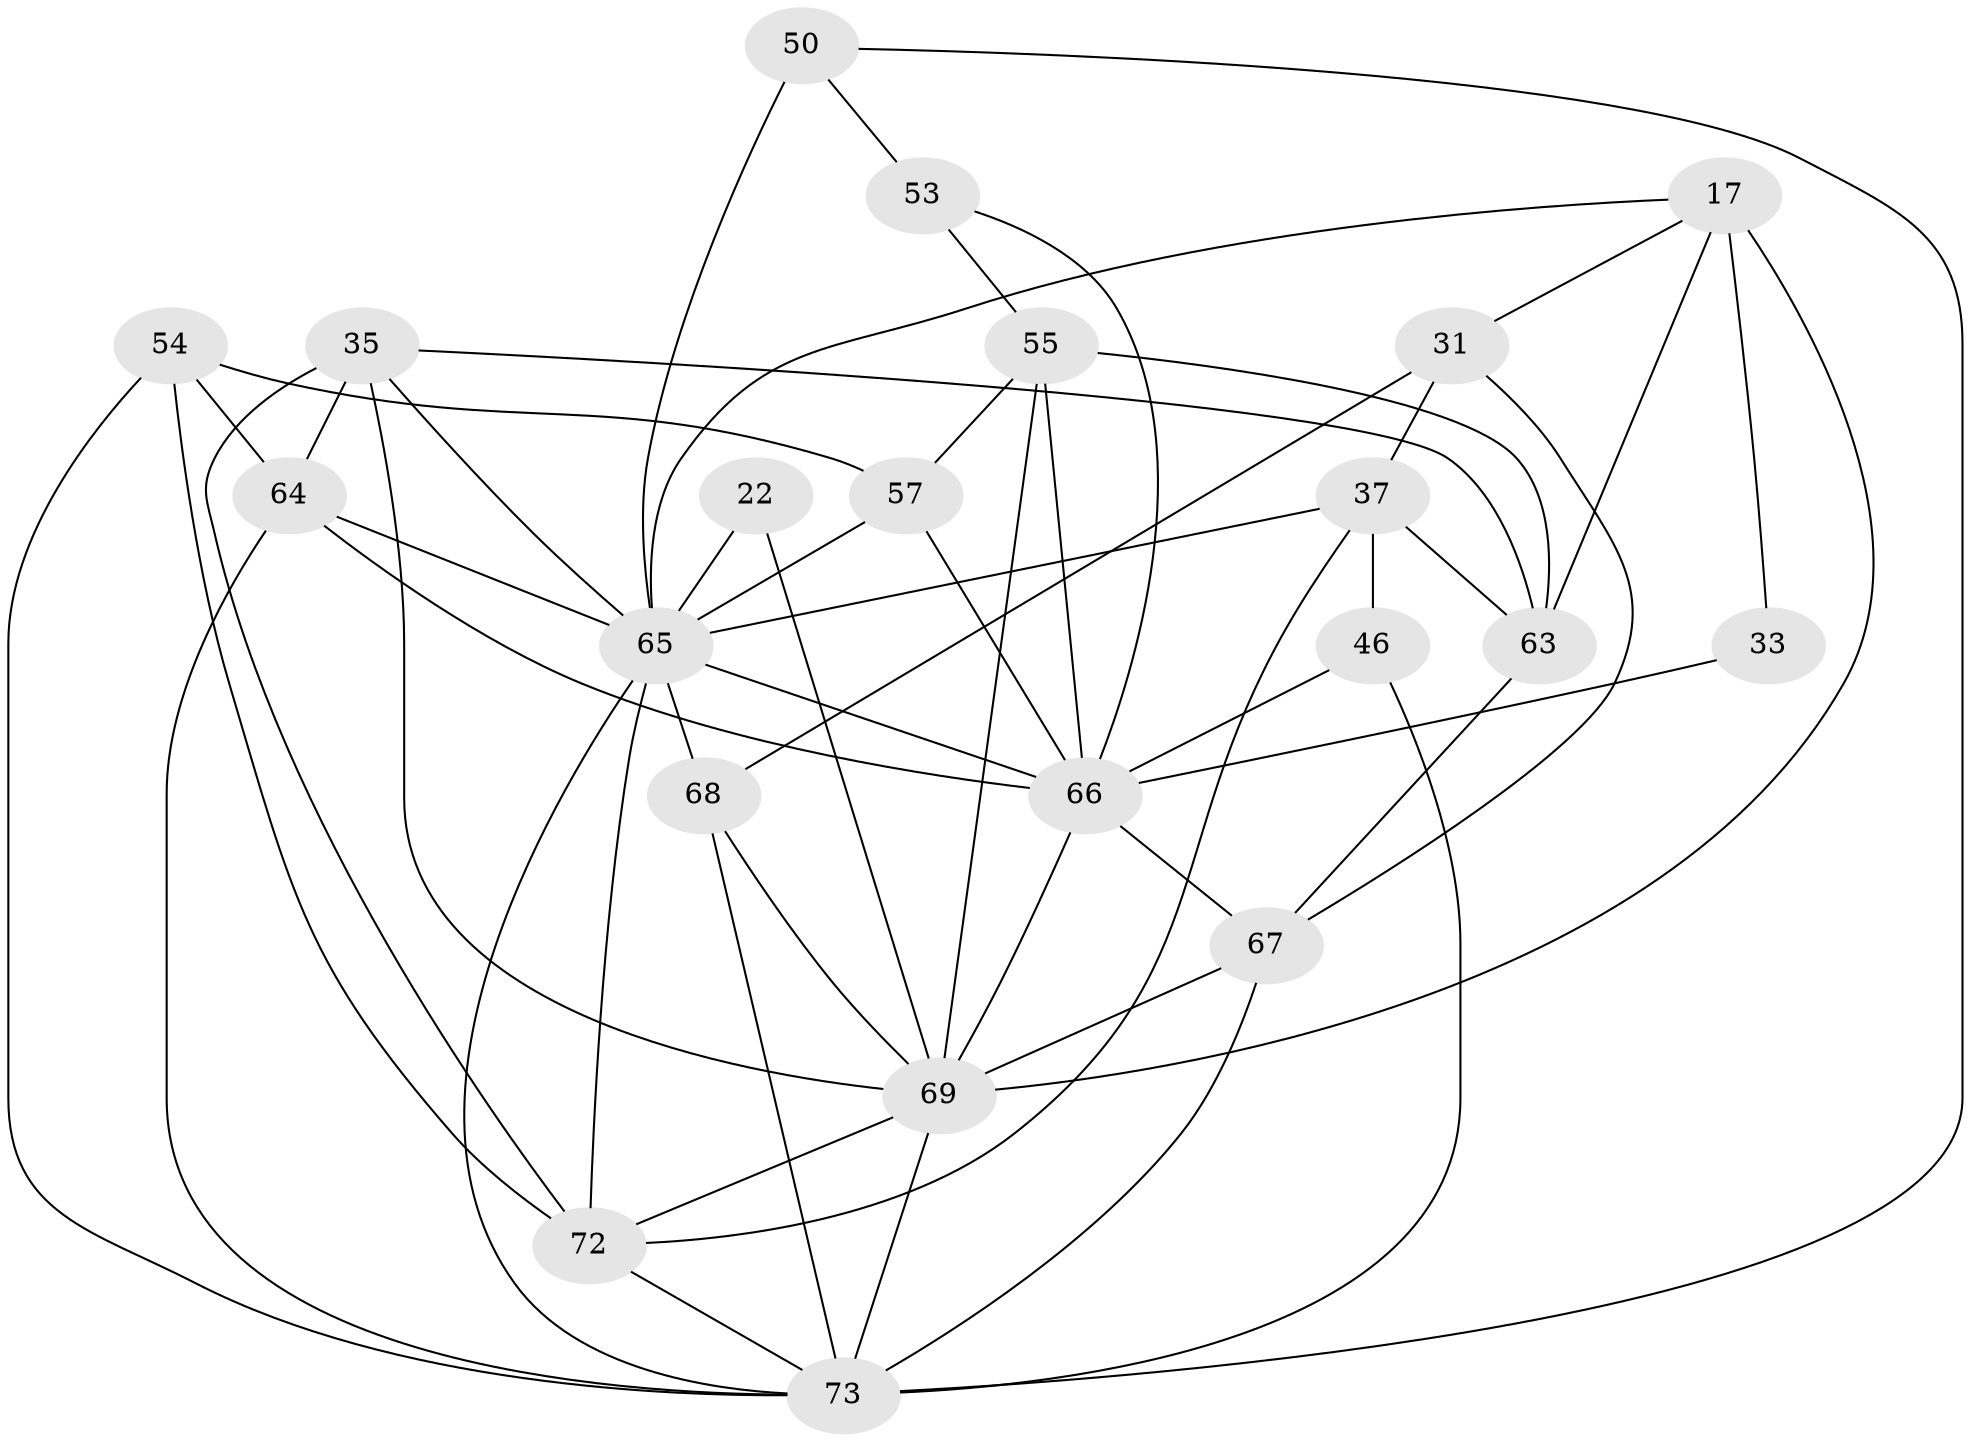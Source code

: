 // original degree distribution, {4: 1.0}
// Generated by graph-tools (version 1.1) at 2025/02/03/04/25 22:02:13]
// undirected, 21 vertices, 54 edges
graph export_dot {
graph [start="1"]
  node [color=gray90,style=filled];
  17 [super="+9"];
  22 [super="+6"];
  31;
  33;
  35 [super="+24"];
  37 [super="+15"];
  46;
  50 [super="+28"];
  53;
  54;
  55 [super="+47"];
  57 [super="+10+44"];
  63 [super="+48"];
  64 [super="+32"];
  65 [super="+2+8+38+36+52"];
  66 [super="+20+61"];
  67 [super="+59"];
  68 [super="+41"];
  69 [super="+26+62"];
  72 [super="+49+27+70"];
  73 [super="+71+60"];
  17 -- 33 [weight=2];
  17 -- 31;
  17 -- 65;
  17 -- 63;
  17 -- 69;
  22 -- 65 [weight=3];
  22 -- 69 [weight=3];
  31 -- 68;
  31 -- 37;
  31 -- 67;
  33 -- 66 [weight=2];
  35 -- 65 [weight=2];
  35 -- 63;
  35 -- 72 [weight=3];
  35 -- 64;
  35 -- 69;
  37 -- 63;
  37 -- 46 [weight=2];
  37 -- 72;
  37 -- 65;
  46 -- 66;
  46 -- 73;
  50 -- 53 [weight=2];
  50 -- 65 [weight=4];
  50 -- 73 [weight=2];
  53 -- 55;
  53 -- 66;
  54 -- 72;
  54 -- 73;
  54 -- 57;
  54 -- 64;
  55 -- 63 [weight=3];
  55 -- 69 [weight=2];
  55 -- 57;
  55 -- 66;
  57 -- 65 [weight=3];
  57 -- 66 [weight=3];
  63 -- 67 [weight=2];
  64 -- 65 [weight=3];
  64 -- 66 [weight=2];
  64 -- 73;
  65 -- 68 [weight=3];
  65 -- 66 [weight=3];
  65 -- 72;
  65 -- 73 [weight=2];
  66 -- 69 [weight=4];
  66 -- 67;
  67 -- 73 [weight=2];
  67 -- 69 [weight=2];
  68 -- 69;
  68 -- 73;
  69 -- 72 [weight=3];
  69 -- 73;
  72 -- 73;
}
